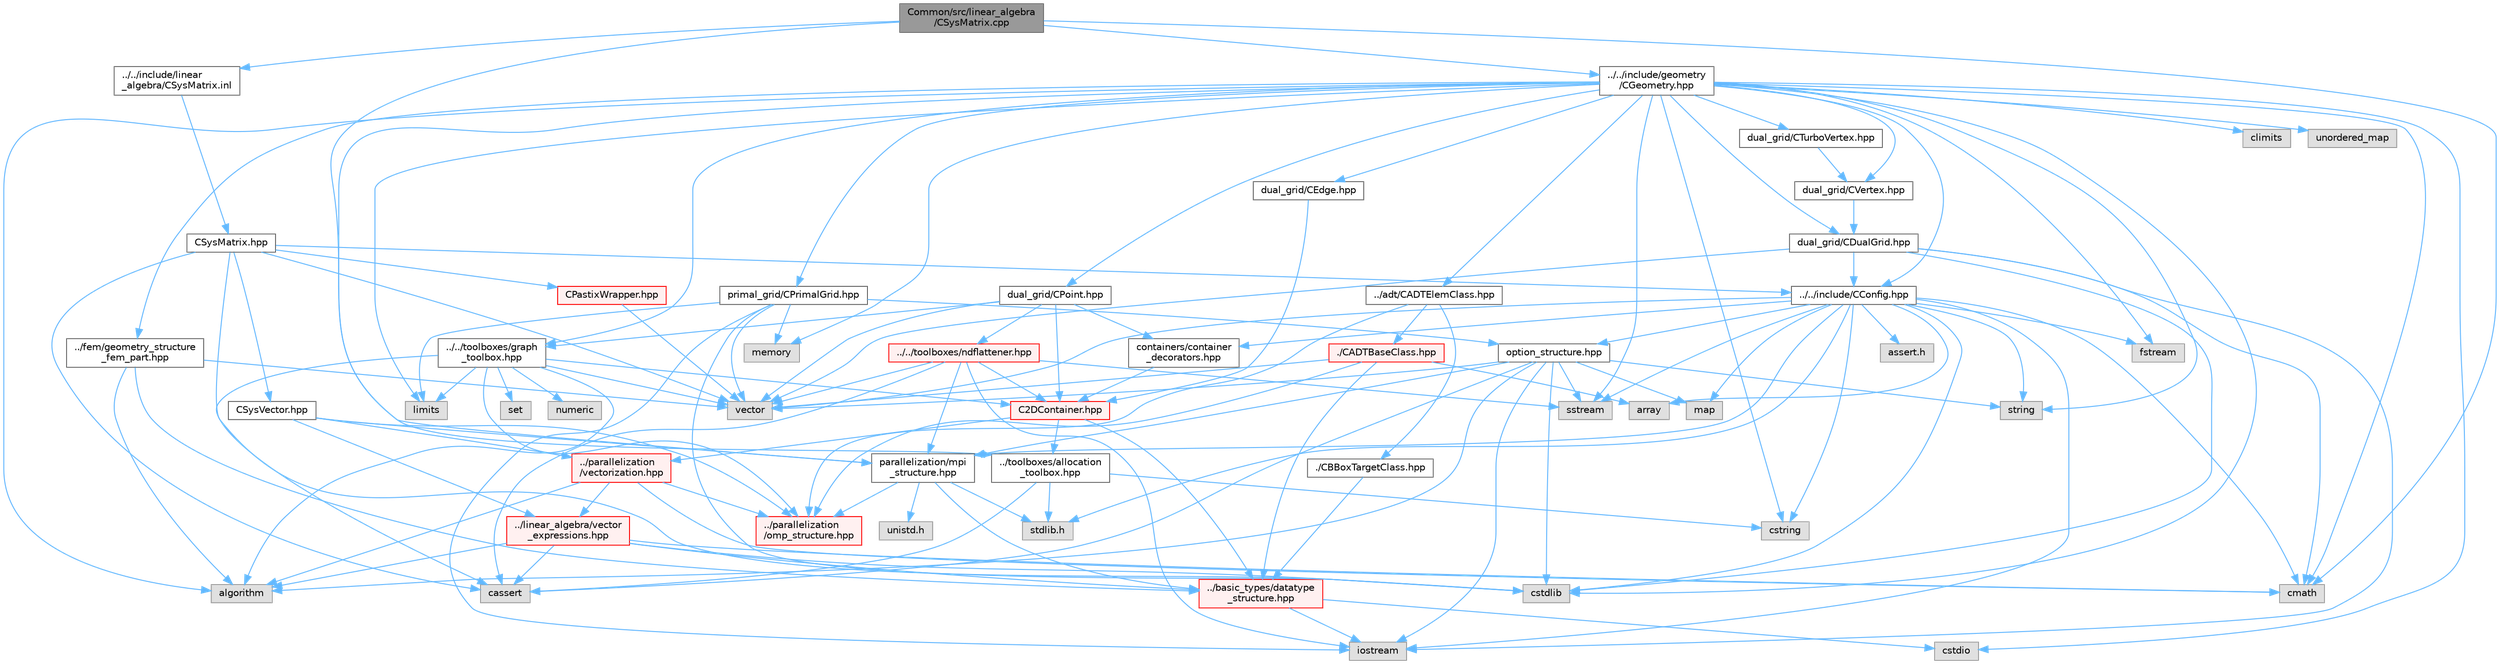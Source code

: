 digraph "Common/src/linear_algebra/CSysMatrix.cpp"
{
 // LATEX_PDF_SIZE
  bgcolor="transparent";
  edge [fontname=Helvetica,fontsize=10,labelfontname=Helvetica,labelfontsize=10];
  node [fontname=Helvetica,fontsize=10,shape=box,height=0.2,width=0.4];
  Node1 [id="Node000001",label="Common/src/linear_algebra\l/CSysMatrix.cpp",height=0.2,width=0.4,color="gray40", fillcolor="grey60", style="filled", fontcolor="black",tooltip="Implementation of the sparse matrix class."];
  Node1 -> Node2 [id="edge1_Node000001_Node000002",color="steelblue1",style="solid",tooltip=" "];
  Node2 [id="Node000002",label="../../include/linear\l_algebra/CSysMatrix.inl",height=0.2,width=0.4,color="grey40", fillcolor="white", style="filled",URL="$CSysMatrix_8inl.html",tooltip="Inline subroutines of the CSysMatrix.hpp file."];
  Node2 -> Node3 [id="edge2_Node000002_Node000003",color="steelblue1",style="solid",tooltip=" "];
  Node3 [id="Node000003",label="CSysMatrix.hpp",height=0.2,width=0.4,color="grey40", fillcolor="white", style="filled",URL="$CSysMatrix_8hpp.html",tooltip="Declaration of the block-sparse matrix class. The implemtation is in CSysMatrix.cpp."];
  Node3 -> Node4 [id="edge3_Node000003_Node000004",color="steelblue1",style="solid",tooltip=" "];
  Node4 [id="Node000004",label="../../include/CConfig.hpp",height=0.2,width=0.4,color="grey40", fillcolor="white", style="filled",URL="$CConfig_8hpp.html",tooltip="All the information about the definition of the physical problem. The subroutines and functions are i..."];
  Node4 -> Node5 [id="edge4_Node000004_Node000005",color="steelblue1",style="solid",tooltip=" "];
  Node5 [id="Node000005",label="parallelization/mpi\l_structure.hpp",height=0.2,width=0.4,color="grey40", fillcolor="white", style="filled",URL="$mpi__structure_8hpp.html",tooltip="Headers of the mpi interface for generalized datatypes. The subroutines and functions are in the mpi_..."];
  Node5 -> Node6 [id="edge5_Node000005_Node000006",color="steelblue1",style="solid",tooltip=" "];
  Node6 [id="Node000006",label="stdlib.h",height=0.2,width=0.4,color="grey60", fillcolor="#E0E0E0", style="filled",tooltip=" "];
  Node5 -> Node7 [id="edge6_Node000005_Node000007",color="steelblue1",style="solid",tooltip=" "];
  Node7 [id="Node000007",label="../basic_types/datatype\l_structure.hpp",height=0.2,width=0.4,color="red", fillcolor="#FFF0F0", style="filled",URL="$datatype__structure_8hpp.html",tooltip="Headers for generalized datatypes, defines an interface for AD types."];
  Node7 -> Node8 [id="edge7_Node000007_Node000008",color="steelblue1",style="solid",tooltip=" "];
  Node8 [id="Node000008",label="iostream",height=0.2,width=0.4,color="grey60", fillcolor="#E0E0E0", style="filled",tooltip=" "];
  Node7 -> Node10 [id="edge8_Node000007_Node000010",color="steelblue1",style="solid",tooltip=" "];
  Node10 [id="Node000010",label="cstdio",height=0.2,width=0.4,color="grey60", fillcolor="#E0E0E0", style="filled",tooltip=" "];
  Node5 -> Node17 [id="edge9_Node000005_Node000017",color="steelblue1",style="solid",tooltip=" "];
  Node17 [id="Node000017",label="unistd.h",height=0.2,width=0.4,color="grey60", fillcolor="#E0E0E0", style="filled",tooltip=" "];
  Node5 -> Node14 [id="edge10_Node000005_Node000014",color="steelblue1",style="solid",tooltip=" "];
  Node14 [id="Node000014",label="../parallelization\l/omp_structure.hpp",height=0.2,width=0.4,color="red", fillcolor="#FFF0F0", style="filled",URL="$omp__structure_8hpp.html",tooltip="OpenMP interface header, provides compatibility functions if the code is built without OpenMP support..."];
  Node4 -> Node8 [id="edge11_Node000004_Node000008",color="steelblue1",style="solid",tooltip=" "];
  Node4 -> Node18 [id="edge12_Node000004_Node000018",color="steelblue1",style="solid",tooltip=" "];
  Node18 [id="Node000018",label="cstdlib",height=0.2,width=0.4,color="grey60", fillcolor="#E0E0E0", style="filled",tooltip=" "];
  Node4 -> Node19 [id="edge13_Node000004_Node000019",color="steelblue1",style="solid",tooltip=" "];
  Node19 [id="Node000019",label="fstream",height=0.2,width=0.4,color="grey60", fillcolor="#E0E0E0", style="filled",tooltip=" "];
  Node4 -> Node20 [id="edge14_Node000004_Node000020",color="steelblue1",style="solid",tooltip=" "];
  Node20 [id="Node000020",label="sstream",height=0.2,width=0.4,color="grey60", fillcolor="#E0E0E0", style="filled",tooltip=" "];
  Node4 -> Node21 [id="edge15_Node000004_Node000021",color="steelblue1",style="solid",tooltip=" "];
  Node21 [id="Node000021",label="string",height=0.2,width=0.4,color="grey60", fillcolor="#E0E0E0", style="filled",tooltip=" "];
  Node4 -> Node22 [id="edge16_Node000004_Node000022",color="steelblue1",style="solid",tooltip=" "];
  Node22 [id="Node000022",label="cstring",height=0.2,width=0.4,color="grey60", fillcolor="#E0E0E0", style="filled",tooltip=" "];
  Node4 -> Node23 [id="edge17_Node000004_Node000023",color="steelblue1",style="solid",tooltip=" "];
  Node23 [id="Node000023",label="vector",height=0.2,width=0.4,color="grey60", fillcolor="#E0E0E0", style="filled",tooltip=" "];
  Node4 -> Node24 [id="edge18_Node000004_Node000024",color="steelblue1",style="solid",tooltip=" "];
  Node24 [id="Node000024",label="array",height=0.2,width=0.4,color="grey60", fillcolor="#E0E0E0", style="filled",tooltip=" "];
  Node4 -> Node6 [id="edge19_Node000004_Node000006",color="steelblue1",style="solid",tooltip=" "];
  Node4 -> Node25 [id="edge20_Node000004_Node000025",color="steelblue1",style="solid",tooltip=" "];
  Node25 [id="Node000025",label="cmath",height=0.2,width=0.4,color="grey60", fillcolor="#E0E0E0", style="filled",tooltip=" "];
  Node4 -> Node26 [id="edge21_Node000004_Node000026",color="steelblue1",style="solid",tooltip=" "];
  Node26 [id="Node000026",label="map",height=0.2,width=0.4,color="grey60", fillcolor="#E0E0E0", style="filled",tooltip=" "];
  Node4 -> Node27 [id="edge22_Node000004_Node000027",color="steelblue1",style="solid",tooltip=" "];
  Node27 [id="Node000027",label="assert.h",height=0.2,width=0.4,color="grey60", fillcolor="#E0E0E0", style="filled",tooltip=" "];
  Node4 -> Node28 [id="edge23_Node000004_Node000028",color="steelblue1",style="solid",tooltip=" "];
  Node28 [id="Node000028",label="option_structure.hpp",height=0.2,width=0.4,color="grey40", fillcolor="white", style="filled",URL="$option__structure_8hpp.html",tooltip="Defines classes for referencing options for easy input in CConfig."];
  Node28 -> Node5 [id="edge24_Node000028_Node000005",color="steelblue1",style="solid",tooltip=" "];
  Node28 -> Node8 [id="edge25_Node000028_Node000008",color="steelblue1",style="solid",tooltip=" "];
  Node28 -> Node20 [id="edge26_Node000028_Node000020",color="steelblue1",style="solid",tooltip=" "];
  Node28 -> Node21 [id="edge27_Node000028_Node000021",color="steelblue1",style="solid",tooltip=" "];
  Node28 -> Node23 [id="edge28_Node000028_Node000023",color="steelblue1",style="solid",tooltip=" "];
  Node28 -> Node26 [id="edge29_Node000028_Node000026",color="steelblue1",style="solid",tooltip=" "];
  Node28 -> Node18 [id="edge30_Node000028_Node000018",color="steelblue1",style="solid",tooltip=" "];
  Node28 -> Node29 [id="edge31_Node000028_Node000029",color="steelblue1",style="solid",tooltip=" "];
  Node29 [id="Node000029",label="algorithm",height=0.2,width=0.4,color="grey60", fillcolor="#E0E0E0", style="filled",tooltip=" "];
  Node28 -> Node30 [id="edge32_Node000028_Node000030",color="steelblue1",style="solid",tooltip=" "];
  Node30 [id="Node000030",label="cassert",height=0.2,width=0.4,color="grey60", fillcolor="#E0E0E0", style="filled",tooltip=" "];
  Node4 -> Node31 [id="edge33_Node000004_Node000031",color="steelblue1",style="solid",tooltip=" "];
  Node31 [id="Node000031",label="containers/container\l_decorators.hpp",height=0.2,width=0.4,color="grey40", fillcolor="white", style="filled",URL="$container__decorators_8hpp.html",tooltip="Collection of small classes that decorate C2DContainer to augment its functionality,..."];
  Node31 -> Node32 [id="edge34_Node000031_Node000032",color="steelblue1",style="solid",tooltip=" "];
  Node32 [id="Node000032",label="C2DContainer.hpp",height=0.2,width=0.4,color="red", fillcolor="#FFF0F0", style="filled",URL="$C2DContainer_8hpp.html",tooltip="A templated vector/matrix object."];
  Node32 -> Node33 [id="edge35_Node000032_Node000033",color="steelblue1",style="solid",tooltip=" "];
  Node33 [id="Node000033",label="../toolboxes/allocation\l_toolbox.hpp",height=0.2,width=0.4,color="grey40", fillcolor="white", style="filled",URL="$allocation__toolbox_8hpp.html",tooltip="Helper function and classes for memory allocation. Focus on portability across platforms."];
  Node33 -> Node6 [id="edge36_Node000033_Node000006",color="steelblue1",style="solid",tooltip=" "];
  Node33 -> Node22 [id="edge37_Node000033_Node000022",color="steelblue1",style="solid",tooltip=" "];
  Node33 -> Node30 [id="edge38_Node000033_Node000030",color="steelblue1",style="solid",tooltip=" "];
  Node32 -> Node7 [id="edge39_Node000032_Node000007",color="steelblue1",style="solid",tooltip=" "];
  Node32 -> Node34 [id="edge40_Node000032_Node000034",color="steelblue1",style="solid",tooltip=" "];
  Node34 [id="Node000034",label="../parallelization\l/vectorization.hpp",height=0.2,width=0.4,color="red", fillcolor="#FFF0F0", style="filled",URL="$vectorization_8hpp.html",tooltip="Implementation of a portable SIMD type."];
  Node34 -> Node35 [id="edge41_Node000034_Node000035",color="steelblue1",style="solid",tooltip=" "];
  Node35 [id="Node000035",label="../linear_algebra/vector\l_expressions.hpp",height=0.2,width=0.4,color="red", fillcolor="#FFF0F0", style="filled",URL="$vector__expressions_8hpp.html",tooltip="Expression templates for vector types with coefficient-wise operations."];
  Node35 -> Node7 [id="edge42_Node000035_Node000007",color="steelblue1",style="solid",tooltip=" "];
  Node35 -> Node29 [id="edge43_Node000035_Node000029",color="steelblue1",style="solid",tooltip=" "];
  Node35 -> Node30 [id="edge44_Node000035_Node000030",color="steelblue1",style="solid",tooltip=" "];
  Node35 -> Node18 [id="edge45_Node000035_Node000018",color="steelblue1",style="solid",tooltip=" "];
  Node35 -> Node25 [id="edge46_Node000035_Node000025",color="steelblue1",style="solid",tooltip=" "];
  Node34 -> Node14 [id="edge47_Node000034_Node000014",color="steelblue1",style="solid",tooltip=" "];
  Node34 -> Node29 [id="edge48_Node000034_Node000029",color="steelblue1",style="solid",tooltip=" "];
  Node34 -> Node25 [id="edge49_Node000034_Node000025",color="steelblue1",style="solid",tooltip=" "];
  Node3 -> Node41 [id="edge50_Node000003_Node000041",color="steelblue1",style="solid",tooltip=" "];
  Node41 [id="Node000041",label="CSysVector.hpp",height=0.2,width=0.4,color="grey40", fillcolor="white", style="filled",URL="$CSysVector_8hpp.html",tooltip="Declararion and inlines of the vector class used in the solution of large, distributed,..."];
  Node41 -> Node5 [id="edge51_Node000041_Node000005",color="steelblue1",style="solid",tooltip=" "];
  Node41 -> Node14 [id="edge52_Node000041_Node000014",color="steelblue1",style="solid",tooltip=" "];
  Node41 -> Node34 [id="edge53_Node000041_Node000034",color="steelblue1",style="solid",tooltip=" "];
  Node41 -> Node35 [id="edge54_Node000041_Node000035",color="steelblue1",style="solid",tooltip=" "];
  Node3 -> Node42 [id="edge55_Node000003_Node000042",color="steelblue1",style="solid",tooltip=" "];
  Node42 [id="Node000042",label="CPastixWrapper.hpp",height=0.2,width=0.4,color="red", fillcolor="#FFF0F0", style="filled",URL="$CPastixWrapper_8hpp.html",tooltip="An interface to the INRIA solver PaStiX (http://pastix.gforge.inria.fr/files/README-txt...."];
  Node42 -> Node23 [id="edge56_Node000042_Node000023",color="steelblue1",style="solid",tooltip=" "];
  Node3 -> Node18 [id="edge57_Node000003_Node000018",color="steelblue1",style="solid",tooltip=" "];
  Node3 -> Node23 [id="edge58_Node000003_Node000023",color="steelblue1",style="solid",tooltip=" "];
  Node3 -> Node30 [id="edge59_Node000003_Node000030",color="steelblue1",style="solid",tooltip=" "];
  Node1 -> Node44 [id="edge60_Node000001_Node000044",color="steelblue1",style="solid",tooltip=" "];
  Node44 [id="Node000044",label="../../include/geometry\l/CGeometry.hpp",height=0.2,width=0.4,color="grey40", fillcolor="white", style="filled",URL="$CGeometry_8hpp.html",tooltip="Headers of the main subroutines for creating the geometrical structure. The subroutines and functions..."];
  Node44 -> Node45 [id="edge61_Node000044_Node000045",color="steelblue1",style="solid",tooltip=" "];
  Node45 [id="Node000045",label="limits",height=0.2,width=0.4,color="grey60", fillcolor="#E0E0E0", style="filled",tooltip=" "];
  Node44 -> Node5 [id="edge62_Node000044_Node000005",color="steelblue1",style="solid",tooltip=" "];
  Node44 -> Node21 [id="edge63_Node000044_Node000021",color="steelblue1",style="solid",tooltip=" "];
  Node44 -> Node19 [id="edge64_Node000044_Node000019",color="steelblue1",style="solid",tooltip=" "];
  Node44 -> Node20 [id="edge65_Node000044_Node000020",color="steelblue1",style="solid",tooltip=" "];
  Node44 -> Node25 [id="edge66_Node000044_Node000025",color="steelblue1",style="solid",tooltip=" "];
  Node44 -> Node29 [id="edge67_Node000044_Node000029",color="steelblue1",style="solid",tooltip=" "];
  Node44 -> Node22 [id="edge68_Node000044_Node000022",color="steelblue1",style="solid",tooltip=" "];
  Node44 -> Node10 [id="edge69_Node000044_Node000010",color="steelblue1",style="solid",tooltip=" "];
  Node44 -> Node18 [id="edge70_Node000044_Node000018",color="steelblue1",style="solid",tooltip=" "];
  Node44 -> Node46 [id="edge71_Node000044_Node000046",color="steelblue1",style="solid",tooltip=" "];
  Node46 [id="Node000046",label="climits",height=0.2,width=0.4,color="grey60", fillcolor="#E0E0E0", style="filled",tooltip=" "];
  Node44 -> Node47 [id="edge72_Node000044_Node000047",color="steelblue1",style="solid",tooltip=" "];
  Node47 [id="Node000047",label="memory",height=0.2,width=0.4,color="grey60", fillcolor="#E0E0E0", style="filled",tooltip=" "];
  Node44 -> Node48 [id="edge73_Node000044_Node000048",color="steelblue1",style="solid",tooltip=" "];
  Node48 [id="Node000048",label="unordered_map",height=0.2,width=0.4,color="grey60", fillcolor="#E0E0E0", style="filled",tooltip=" "];
  Node44 -> Node49 [id="edge74_Node000044_Node000049",color="steelblue1",style="solid",tooltip=" "];
  Node49 [id="Node000049",label="primal_grid/CPrimalGrid.hpp",height=0.2,width=0.4,color="grey40", fillcolor="white", style="filled",URL="$CPrimalGrid_8hpp.html",tooltip="Headers of the main subroutines for storing the primal grid structure. The subroutines and functions ..."];
  Node49 -> Node8 [id="edge75_Node000049_Node000008",color="steelblue1",style="solid",tooltip=" "];
  Node49 -> Node23 [id="edge76_Node000049_Node000023",color="steelblue1",style="solid",tooltip=" "];
  Node49 -> Node45 [id="edge77_Node000049_Node000045",color="steelblue1",style="solid",tooltip=" "];
  Node49 -> Node18 [id="edge78_Node000049_Node000018",color="steelblue1",style="solid",tooltip=" "];
  Node49 -> Node47 [id="edge79_Node000049_Node000047",color="steelblue1",style="solid",tooltip=" "];
  Node49 -> Node28 [id="edge80_Node000049_Node000028",color="steelblue1",style="solid",tooltip=" "];
  Node44 -> Node50 [id="edge81_Node000044_Node000050",color="steelblue1",style="solid",tooltip=" "];
  Node50 [id="Node000050",label="dual_grid/CDualGrid.hpp",height=0.2,width=0.4,color="grey40", fillcolor="white", style="filled",URL="$CDualGrid_8hpp.html",tooltip="Headers of the main subroutines for doing the complete dual grid structure. The subroutines and funct..."];
  Node50 -> Node25 [id="edge82_Node000050_Node000025",color="steelblue1",style="solid",tooltip=" "];
  Node50 -> Node8 [id="edge83_Node000050_Node000008",color="steelblue1",style="solid",tooltip=" "];
  Node50 -> Node18 [id="edge84_Node000050_Node000018",color="steelblue1",style="solid",tooltip=" "];
  Node50 -> Node23 [id="edge85_Node000050_Node000023",color="steelblue1",style="solid",tooltip=" "];
  Node50 -> Node4 [id="edge86_Node000050_Node000004",color="steelblue1",style="solid",tooltip=" "];
  Node44 -> Node51 [id="edge87_Node000044_Node000051",color="steelblue1",style="solid",tooltip=" "];
  Node51 [id="Node000051",label="dual_grid/CPoint.hpp",height=0.2,width=0.4,color="grey40", fillcolor="white", style="filled",URL="$CPoint_8hpp.html",tooltip="Declaration of the point class that stores geometric and adjacency information for dual control volum..."];
  Node51 -> Node32 [id="edge88_Node000051_Node000032",color="steelblue1",style="solid",tooltip=" "];
  Node51 -> Node31 [id="edge89_Node000051_Node000031",color="steelblue1",style="solid",tooltip=" "];
  Node51 -> Node52 [id="edge90_Node000051_Node000052",color="steelblue1",style="solid",tooltip=" "];
  Node52 [id="Node000052",label="../../toolboxes/graph\l_toolbox.hpp",height=0.2,width=0.4,color="grey40", fillcolor="white", style="filled",URL="$graph__toolbox_8hpp.html",tooltip="Functions and classes to build/represent sparse graphs or sparse patterns."];
  Node52 -> Node32 [id="edge91_Node000052_Node000032",color="steelblue1",style="solid",tooltip=" "];
  Node52 -> Node14 [id="edge92_Node000052_Node000014",color="steelblue1",style="solid",tooltip=" "];
  Node52 -> Node53 [id="edge93_Node000052_Node000053",color="steelblue1",style="solid",tooltip=" "];
  Node53 [id="Node000053",label="set",height=0.2,width=0.4,color="grey60", fillcolor="#E0E0E0", style="filled",tooltip=" "];
  Node52 -> Node23 [id="edge94_Node000052_Node000023",color="steelblue1",style="solid",tooltip=" "];
  Node52 -> Node45 [id="edge95_Node000052_Node000045",color="steelblue1",style="solid",tooltip=" "];
  Node52 -> Node30 [id="edge96_Node000052_Node000030",color="steelblue1",style="solid",tooltip=" "];
  Node52 -> Node29 [id="edge97_Node000052_Node000029",color="steelblue1",style="solid",tooltip=" "];
  Node52 -> Node54 [id="edge98_Node000052_Node000054",color="steelblue1",style="solid",tooltip=" "];
  Node54 [id="Node000054",label="numeric",height=0.2,width=0.4,color="grey60", fillcolor="#E0E0E0", style="filled",tooltip=" "];
  Node51 -> Node23 [id="edge99_Node000051_Node000023",color="steelblue1",style="solid",tooltip=" "];
  Node51 -> Node55 [id="edge100_Node000051_Node000055",color="steelblue1",style="solid",tooltip=" "];
  Node55 [id="Node000055",label="../../toolboxes/ndflattener.hpp",height=0.2,width=0.4,color="red", fillcolor="#FFF0F0", style="filled",URL="$ndflattener_8hpp.html",tooltip="Flatten pointer-to-pointer-... arrays for MPI communication."];
  Node55 -> Node30 [id="edge101_Node000055_Node000030",color="steelblue1",style="solid",tooltip=" "];
  Node55 -> Node8 [id="edge102_Node000055_Node000008",color="steelblue1",style="solid",tooltip=" "];
  Node55 -> Node20 [id="edge103_Node000055_Node000020",color="steelblue1",style="solid",tooltip=" "];
  Node55 -> Node23 [id="edge104_Node000055_Node000023",color="steelblue1",style="solid",tooltip=" "];
  Node55 -> Node32 [id="edge105_Node000055_Node000032",color="steelblue1",style="solid",tooltip=" "];
  Node55 -> Node5 [id="edge106_Node000055_Node000005",color="steelblue1",style="solid",tooltip=" "];
  Node44 -> Node56 [id="edge107_Node000044_Node000056",color="steelblue1",style="solid",tooltip=" "];
  Node56 [id="Node000056",label="dual_grid/CEdge.hpp",height=0.2,width=0.4,color="grey40", fillcolor="white", style="filled",URL="$CEdge_8hpp.html",tooltip="Declaration of the edge class CEdge.cpp file."];
  Node56 -> Node32 [id="edge108_Node000056_Node000032",color="steelblue1",style="solid",tooltip=" "];
  Node44 -> Node57 [id="edge109_Node000044_Node000057",color="steelblue1",style="solid",tooltip=" "];
  Node57 [id="Node000057",label="dual_grid/CVertex.hpp",height=0.2,width=0.4,color="grey40", fillcolor="white", style="filled",URL="$CVertex_8hpp.html",tooltip="Headers of the main subroutines for doing the complete dual grid structure. The subroutines and funct..."];
  Node57 -> Node50 [id="edge110_Node000057_Node000050",color="steelblue1",style="solid",tooltip=" "];
  Node44 -> Node58 [id="edge111_Node000044_Node000058",color="steelblue1",style="solid",tooltip=" "];
  Node58 [id="Node000058",label="dual_grid/CTurboVertex.hpp",height=0.2,width=0.4,color="grey40", fillcolor="white", style="filled",URL="$CTurboVertex_8hpp.html",tooltip="Headers of the main subroutines for doing the complete dual grid structure. The subroutines and funct..."];
  Node58 -> Node57 [id="edge112_Node000058_Node000057",color="steelblue1",style="solid",tooltip=" "];
  Node44 -> Node4 [id="edge113_Node000044_Node000004",color="steelblue1",style="solid",tooltip=" "];
  Node44 -> Node59 [id="edge114_Node000044_Node000059",color="steelblue1",style="solid",tooltip=" "];
  Node59 [id="Node000059",label="../fem/geometry_structure\l_fem_part.hpp",height=0.2,width=0.4,color="grey40", fillcolor="white", style="filled",URL="$geometry__structure__fem__part_8hpp.html",tooltip="Helper classes for the Fluid FEM solver."];
  Node59 -> Node7 [id="edge115_Node000059_Node000007",color="steelblue1",style="solid",tooltip=" "];
  Node59 -> Node23 [id="edge116_Node000059_Node000023",color="steelblue1",style="solid",tooltip=" "];
  Node59 -> Node29 [id="edge117_Node000059_Node000029",color="steelblue1",style="solid",tooltip=" "];
  Node44 -> Node52 [id="edge118_Node000044_Node000052",color="steelblue1",style="solid",tooltip=" "];
  Node44 -> Node60 [id="edge119_Node000044_Node000060",color="steelblue1",style="solid",tooltip=" "];
  Node60 [id="Node000060",label="../adt/CADTElemClass.hpp",height=0.2,width=0.4,color="grey40", fillcolor="white", style="filled",URL="$CADTElemClass_8hpp.html",tooltip="Class for storing an ADT of (linear) elements in an arbitrary number of dimensions."];
  Node60 -> Node61 [id="edge120_Node000060_Node000061",color="steelblue1",style="solid",tooltip=" "];
  Node61 [id="Node000061",label="./CADTBaseClass.hpp",height=0.2,width=0.4,color="red", fillcolor="#FFF0F0", style="filled",URL="$CADTBaseClass_8hpp.html",tooltip="Base class for storing an ADT in an arbitrary number of dimensions."];
  Node61 -> Node23 [id="edge121_Node000061_Node000023",color="steelblue1",style="solid",tooltip=" "];
  Node61 -> Node24 [id="edge122_Node000061_Node000024",color="steelblue1",style="solid",tooltip=" "];
  Node61 -> Node7 [id="edge123_Node000061_Node000007",color="steelblue1",style="solid",tooltip=" "];
  Node61 -> Node14 [id="edge124_Node000061_Node000014",color="steelblue1",style="solid",tooltip=" "];
  Node60 -> Node63 [id="edge125_Node000060_Node000063",color="steelblue1",style="solid",tooltip=" "];
  Node63 [id="Node000063",label="./CBBoxTargetClass.hpp",height=0.2,width=0.4,color="grey40", fillcolor="white", style="filled",URL="$CBBoxTargetClass_8hpp.html",tooltip="Class for storing the information of a possible bounding box candidate during a minimum distance sear..."];
  Node63 -> Node7 [id="edge126_Node000063_Node000007",color="steelblue1",style="solid",tooltip=" "];
  Node60 -> Node14 [id="edge127_Node000060_Node000014",color="steelblue1",style="solid",tooltip=" "];
  Node1 -> Node33 [id="edge128_Node000001_Node000033",color="steelblue1",style="solid",tooltip=" "];
  Node1 -> Node25 [id="edge129_Node000001_Node000025",color="steelblue1",style="solid",tooltip=" "];
}
